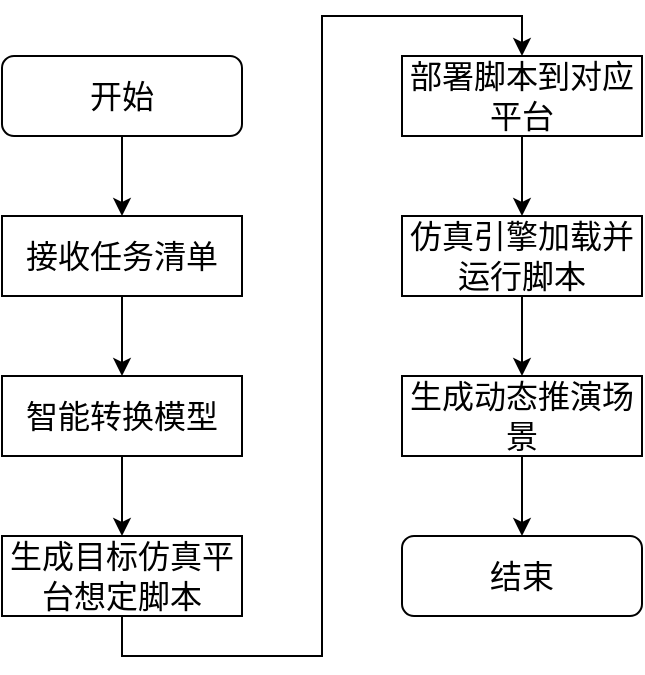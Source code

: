 <mxfile version="28.1.1">
  <diagram name="第 1 页" id="KuTbbp_19VOGMLB8oF-r">
    <mxGraphModel dx="776" dy="1138" grid="1" gridSize="10" guides="1" tooltips="1" connect="1" arrows="1" fold="1" page="1" pageScale="1" pageWidth="5000" pageHeight="5000" math="0" shadow="0">
      <root>
        <mxCell id="0" />
        <mxCell id="1" parent="0" />
        <mxCell id="Ycm1jLgmiE4IbTSR1K4s-9" style="edgeStyle=orthogonalEdgeStyle;rounded=0;orthogonalLoop=1;jettySize=auto;html=1;entryX=0.5;entryY=0;entryDx=0;entryDy=0;fontSize=16;" edge="1" parent="1" source="Ycm1jLgmiE4IbTSR1K4s-1" target="Ycm1jLgmiE4IbTSR1K4s-2">
          <mxGeometry relative="1" as="geometry" />
        </mxCell>
        <mxCell id="Ycm1jLgmiE4IbTSR1K4s-1" value="开始" style="rounded=1;whiteSpace=wrap;html=1;fontSize=16;" vertex="1" parent="1">
          <mxGeometry x="80" y="40" width="120" height="40" as="geometry" />
        </mxCell>
        <mxCell id="Ycm1jLgmiE4IbTSR1K4s-10" style="edgeStyle=orthogonalEdgeStyle;rounded=0;orthogonalLoop=1;jettySize=auto;html=1;entryX=0.5;entryY=0;entryDx=0;entryDy=0;fontSize=16;" edge="1" parent="1" source="Ycm1jLgmiE4IbTSR1K4s-2" target="Ycm1jLgmiE4IbTSR1K4s-3">
          <mxGeometry relative="1" as="geometry" />
        </mxCell>
        <mxCell id="Ycm1jLgmiE4IbTSR1K4s-2" value="接收任务清单" style="rounded=0;whiteSpace=wrap;html=1;fontSize=16;" vertex="1" parent="1">
          <mxGeometry x="80" y="120" width="120" height="40" as="geometry" />
        </mxCell>
        <mxCell id="Ycm1jLgmiE4IbTSR1K4s-11" style="edgeStyle=orthogonalEdgeStyle;rounded=0;orthogonalLoop=1;jettySize=auto;html=1;entryX=0.5;entryY=0;entryDx=0;entryDy=0;fontSize=16;" edge="1" parent="1" source="Ycm1jLgmiE4IbTSR1K4s-3" target="Ycm1jLgmiE4IbTSR1K4s-4">
          <mxGeometry relative="1" as="geometry" />
        </mxCell>
        <mxCell id="Ycm1jLgmiE4IbTSR1K4s-3" value="智能转换模型" style="rounded=0;whiteSpace=wrap;html=1;fontSize=16;" vertex="1" parent="1">
          <mxGeometry x="80" y="200" width="120" height="40" as="geometry" />
        </mxCell>
        <mxCell id="Ycm1jLgmiE4IbTSR1K4s-12" style="edgeStyle=orthogonalEdgeStyle;rounded=0;orthogonalLoop=1;jettySize=auto;html=1;entryX=0.5;entryY=0;entryDx=0;entryDy=0;fontSize=16;" edge="1" parent="1" source="Ycm1jLgmiE4IbTSR1K4s-4" target="Ycm1jLgmiE4IbTSR1K4s-5">
          <mxGeometry relative="1" as="geometry">
            <Array as="points">
              <mxPoint x="140" y="340" />
              <mxPoint x="240" y="340" />
              <mxPoint x="240" y="20" />
              <mxPoint x="340" y="20" />
            </Array>
          </mxGeometry>
        </mxCell>
        <mxCell id="Ycm1jLgmiE4IbTSR1K4s-4" value="生成目标仿真平台想定脚本" style="rounded=0;whiteSpace=wrap;html=1;fontSize=16;" vertex="1" parent="1">
          <mxGeometry x="80" y="280" width="120" height="40" as="geometry" />
        </mxCell>
        <mxCell id="Ycm1jLgmiE4IbTSR1K4s-13" style="edgeStyle=orthogonalEdgeStyle;rounded=0;orthogonalLoop=1;jettySize=auto;html=1;entryX=0.5;entryY=0;entryDx=0;entryDy=0;fontSize=16;" edge="1" parent="1" source="Ycm1jLgmiE4IbTSR1K4s-5" target="Ycm1jLgmiE4IbTSR1K4s-6">
          <mxGeometry relative="1" as="geometry" />
        </mxCell>
        <mxCell id="Ycm1jLgmiE4IbTSR1K4s-5" value="部署脚本到对应平台" style="rounded=0;whiteSpace=wrap;html=1;fontSize=16;" vertex="1" parent="1">
          <mxGeometry x="280" y="40" width="120" height="40" as="geometry" />
        </mxCell>
        <mxCell id="Ycm1jLgmiE4IbTSR1K4s-14" style="edgeStyle=orthogonalEdgeStyle;rounded=0;orthogonalLoop=1;jettySize=auto;html=1;entryX=0.5;entryY=0;entryDx=0;entryDy=0;fontSize=16;" edge="1" parent="1" source="Ycm1jLgmiE4IbTSR1K4s-6" target="Ycm1jLgmiE4IbTSR1K4s-7">
          <mxGeometry relative="1" as="geometry" />
        </mxCell>
        <mxCell id="Ycm1jLgmiE4IbTSR1K4s-6" value="仿真引擎加载并运行脚本" style="rounded=0;whiteSpace=wrap;html=1;fontSize=16;" vertex="1" parent="1">
          <mxGeometry x="280" y="120" width="120" height="40" as="geometry" />
        </mxCell>
        <mxCell id="Ycm1jLgmiE4IbTSR1K4s-15" style="edgeStyle=orthogonalEdgeStyle;rounded=0;orthogonalLoop=1;jettySize=auto;html=1;entryX=0.5;entryY=0;entryDx=0;entryDy=0;fontSize=16;" edge="1" parent="1" source="Ycm1jLgmiE4IbTSR1K4s-7" target="Ycm1jLgmiE4IbTSR1K4s-8">
          <mxGeometry relative="1" as="geometry" />
        </mxCell>
        <mxCell id="Ycm1jLgmiE4IbTSR1K4s-7" value="生成动态推演场景" style="rounded=0;whiteSpace=wrap;html=1;fontSize=16;" vertex="1" parent="1">
          <mxGeometry x="280" y="200" width="120" height="40" as="geometry" />
        </mxCell>
        <mxCell id="Ycm1jLgmiE4IbTSR1K4s-8" value="结束" style="rounded=1;whiteSpace=wrap;html=1;fontSize=16;" vertex="1" parent="1">
          <mxGeometry x="280" y="280" width="120" height="40" as="geometry" />
        </mxCell>
      </root>
    </mxGraphModel>
  </diagram>
</mxfile>
